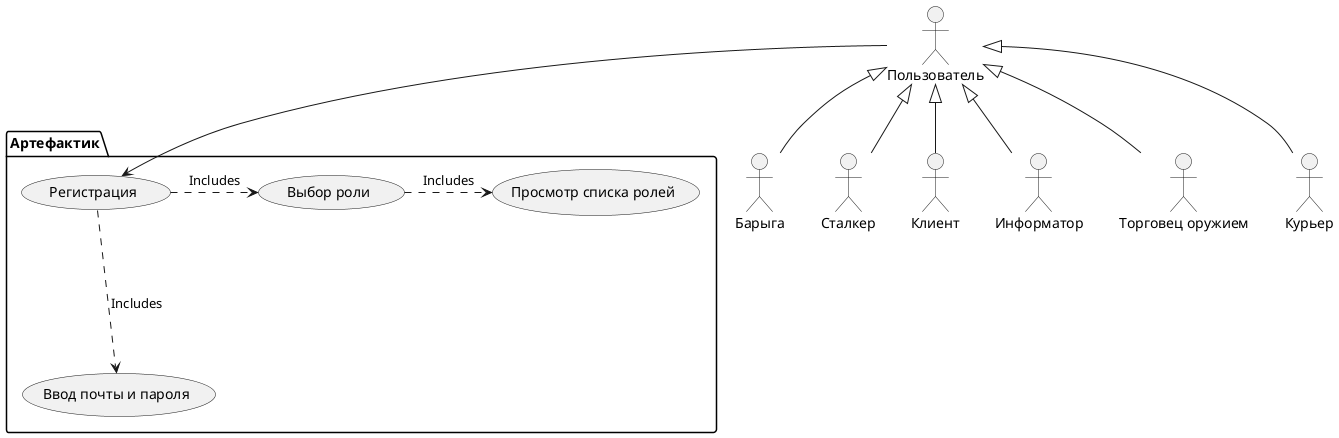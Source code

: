 @startuml
actor Барыга as Sidor
actor Сталкер as Stalker
actor Клиент as Client
actor Информатор as Informator
actor "Торговец оружием" as GunSeller
actor Курьер as Courier
actor Пользователь as User

User<|-- Sidor
User<|-- Stalker
User<|-- Client
User<|-- Informator
User<|-- GunSeller
User<|-- Courier


package Артефактик {

    usecase "Регистрация" as Register
    
    usecase "Выбор роли" as SelectRole

    usecase "Ввод почты и пароля" as InputData

    usecase "Просмотр списка ролей" as OpenRoles

    Register .-down-> InputData: Includes
    Register.> SelectRole: Includes
    SelectRole.> OpenRoles: Includes

}

User --> Register



@enduml